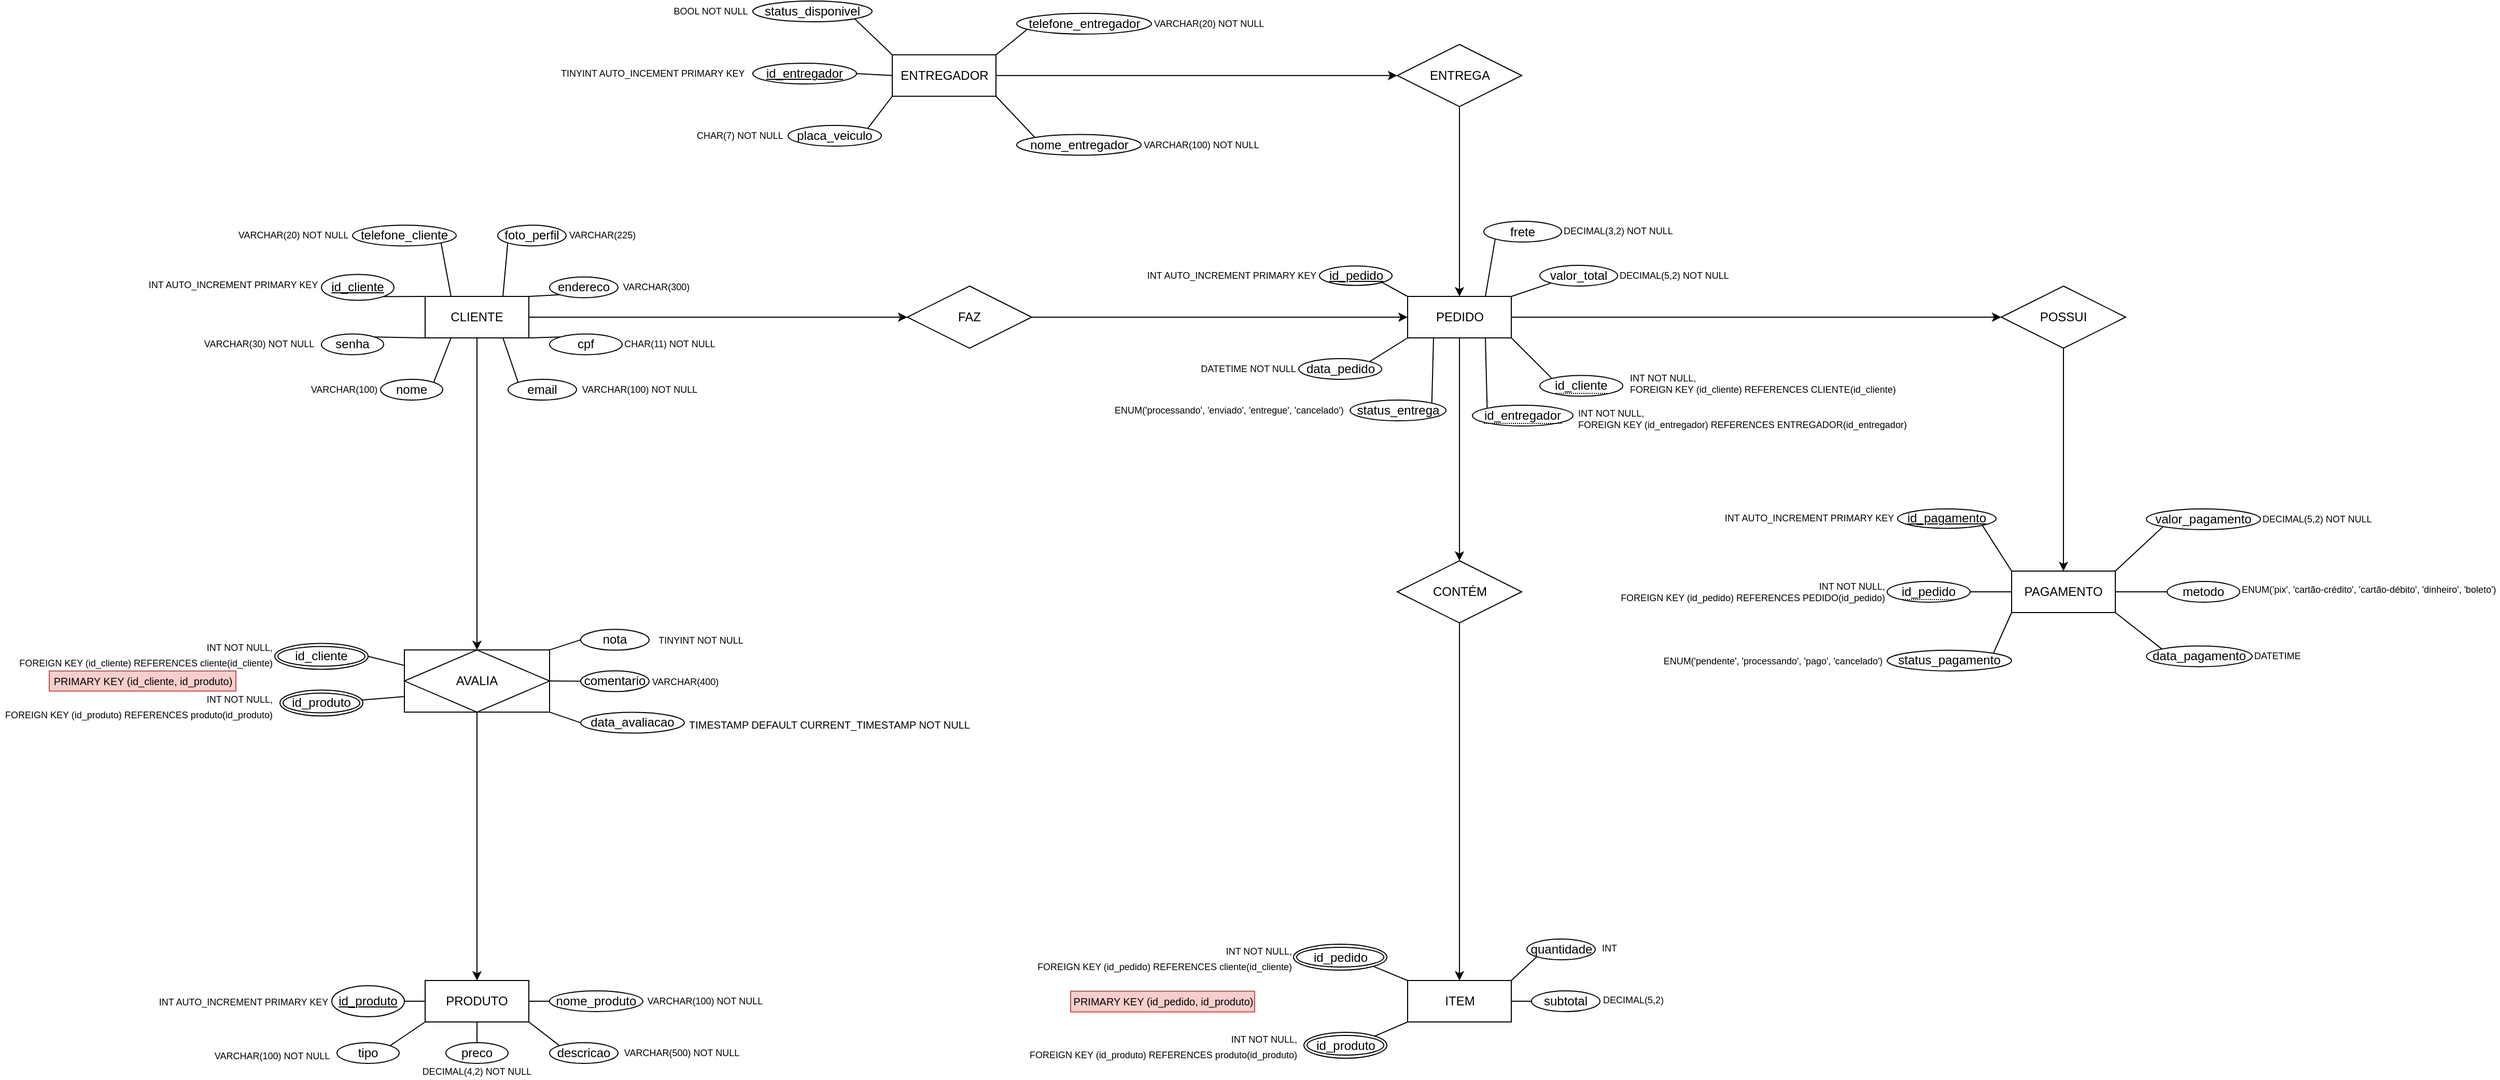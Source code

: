 <mxfile version="28.2.8">
  <diagram name="Página-1" id="5tbWaskGg8LoQVIy_5HE">
    <mxGraphModel dx="1188" dy="1817" grid="1" gridSize="10" guides="1" tooltips="1" connect="1" arrows="1" fold="1" page="1" pageScale="1" pageWidth="827" pageHeight="1169" math="0" shadow="0">
      <root>
        <mxCell id="0" />
        <mxCell id="1" parent="0" />
        <mxCell id="GDmbhIwBisRatjKbLVtx-1" style="edgeStyle=orthogonalEdgeStyle;rounded=0;orthogonalLoop=1;jettySize=auto;html=1;entryX=0.5;entryY=0;entryDx=0;entryDy=0;" edge="1" parent="1" source="GDmbhIwBisRatjKbLVtx-3" target="GDmbhIwBisRatjKbLVtx-117">
          <mxGeometry relative="1" as="geometry">
            <mxPoint x="860" y="515" as="targetPoint" />
          </mxGeometry>
        </mxCell>
        <mxCell id="GDmbhIwBisRatjKbLVtx-2" style="edgeStyle=orthogonalEdgeStyle;rounded=0;orthogonalLoop=1;jettySize=auto;html=1;" edge="1" parent="1" source="GDmbhIwBisRatjKbLVtx-3" target="GDmbhIwBisRatjKbLVtx-10">
          <mxGeometry relative="1" as="geometry">
            <mxPoint x="1030" y="195" as="targetPoint" />
          </mxGeometry>
        </mxCell>
        <mxCell id="GDmbhIwBisRatjKbLVtx-3" value="CLIENTE" style="whiteSpace=wrap;html=1;align=center;" vertex="1" parent="1">
          <mxGeometry x="810" y="175" width="100" height="40" as="geometry" />
        </mxCell>
        <mxCell id="GDmbhIwBisRatjKbLVtx-4" value="ITEM" style="whiteSpace=wrap;html=1;align=center;" vertex="1" parent="1">
          <mxGeometry x="1757.5" y="835" width="100" height="40" as="geometry" />
        </mxCell>
        <mxCell id="GDmbhIwBisRatjKbLVtx-5" style="edgeStyle=orthogonalEdgeStyle;rounded=0;orthogonalLoop=1;jettySize=auto;html=1;" edge="1" parent="1" source="GDmbhIwBisRatjKbLVtx-7" target="GDmbhIwBisRatjKbLVtx-12">
          <mxGeometry relative="1" as="geometry" />
        </mxCell>
        <mxCell id="GDmbhIwBisRatjKbLVtx-6" style="edgeStyle=orthogonalEdgeStyle;rounded=0;orthogonalLoop=1;jettySize=auto;html=1;" edge="1" parent="1" source="GDmbhIwBisRatjKbLVtx-7" target="GDmbhIwBisRatjKbLVtx-138">
          <mxGeometry relative="1" as="geometry" />
        </mxCell>
        <mxCell id="GDmbhIwBisRatjKbLVtx-7" value="PEDIDO" style="whiteSpace=wrap;html=1;align=center;" vertex="1" parent="1">
          <mxGeometry x="1757.5" y="175" width="100" height="40" as="geometry" />
        </mxCell>
        <mxCell id="GDmbhIwBisRatjKbLVtx-8" value="PRODUTO" style="whiteSpace=wrap;html=1;align=center;" vertex="1" parent="1">
          <mxGeometry x="810" y="835" width="100" height="40" as="geometry" />
        </mxCell>
        <mxCell id="GDmbhIwBisRatjKbLVtx-9" style="edgeStyle=orthogonalEdgeStyle;rounded=0;orthogonalLoop=1;jettySize=auto;html=1;" edge="1" parent="1" source="GDmbhIwBisRatjKbLVtx-10" target="GDmbhIwBisRatjKbLVtx-7">
          <mxGeometry relative="1" as="geometry">
            <mxPoint x="1750" y="190" as="sourcePoint" />
          </mxGeometry>
        </mxCell>
        <mxCell id="GDmbhIwBisRatjKbLVtx-10" value="FAZ" style="shape=rhombus;perimeter=rhombusPerimeter;whiteSpace=wrap;html=1;align=center;" vertex="1" parent="1">
          <mxGeometry x="1275" y="165" width="120" height="60" as="geometry" />
        </mxCell>
        <mxCell id="GDmbhIwBisRatjKbLVtx-11" style="edgeStyle=orthogonalEdgeStyle;rounded=0;orthogonalLoop=1;jettySize=auto;html=1;" edge="1" parent="1" source="GDmbhIwBisRatjKbLVtx-12" target="GDmbhIwBisRatjKbLVtx-4">
          <mxGeometry relative="1" as="geometry" />
        </mxCell>
        <mxCell id="GDmbhIwBisRatjKbLVtx-12" value="CONTÉM" style="shape=rhombus;perimeter=rhombusPerimeter;whiteSpace=wrap;html=1;align=center;" vertex="1" parent="1">
          <mxGeometry x="1747.5" y="430" width="120" height="60" as="geometry" />
        </mxCell>
        <mxCell id="GDmbhIwBisRatjKbLVtx-13" value="data_avaliacao" style="ellipse;whiteSpace=wrap;html=1;align=center;" vertex="1" parent="1">
          <mxGeometry x="960" y="576.31" width="100" height="20" as="geometry" />
        </mxCell>
        <mxCell id="GDmbhIwBisRatjKbLVtx-14" value="nota" style="ellipse;whiteSpace=wrap;html=1;align=center;" vertex="1" parent="1">
          <mxGeometry x="960" y="496.31" width="66" height="20" as="geometry" />
        </mxCell>
        <mxCell id="GDmbhIwBisRatjKbLVtx-15" value="comentario" style="ellipse;whiteSpace=wrap;html=1;align=center;" vertex="1" parent="1">
          <mxGeometry x="960" y="536.31" width="66" height="20" as="geometry" />
        </mxCell>
        <mxCell id="GDmbhIwBisRatjKbLVtx-16" value="id_cliente" style="ellipse;shape=doubleEllipse;margin=3;whiteSpace=wrap;html=1;align=center;" vertex="1" parent="1">
          <mxGeometry x="665" y="509.75" width="90" height="25" as="geometry" />
        </mxCell>
        <mxCell id="GDmbhIwBisRatjKbLVtx-17" value="id_produto" style="ellipse;shape=doubleEllipse;margin=3;whiteSpace=wrap;html=1;align=center;" vertex="1" parent="1">
          <mxGeometry x="670" y="554.75" width="80" height="25" as="geometry" />
        </mxCell>
        <mxCell id="GDmbhIwBisRatjKbLVtx-18" value="" style="endArrow=none;html=1;rounded=0;exitX=0;exitY=0.75;exitDx=0;exitDy=0;" edge="1" parent="1" source="GDmbhIwBisRatjKbLVtx-117" target="GDmbhIwBisRatjKbLVtx-17">
          <mxGeometry relative="1" as="geometry">
            <mxPoint x="830" y="560" as="sourcePoint" />
            <mxPoint x="1010" y="750" as="targetPoint" />
          </mxGeometry>
        </mxCell>
        <mxCell id="GDmbhIwBisRatjKbLVtx-19" value="" style="endArrow=none;html=1;rounded=0;exitX=0;exitY=0.25;exitDx=0;exitDy=0;entryX=1;entryY=0.5;entryDx=0;entryDy=0;" edge="1" parent="1" source="GDmbhIwBisRatjKbLVtx-117" target="GDmbhIwBisRatjKbLVtx-16">
          <mxGeometry relative="1" as="geometry">
            <mxPoint x="830" y="530" as="sourcePoint" />
            <mxPoint x="1110" y="640" as="targetPoint" />
          </mxGeometry>
        </mxCell>
        <mxCell id="GDmbhIwBisRatjKbLVtx-20" value="" style="endArrow=none;html=1;rounded=0;exitX=1;exitY=1;exitDx=0;exitDy=0;entryX=0;entryY=0.5;entryDx=0;entryDy=0;" edge="1" parent="1" source="GDmbhIwBisRatjKbLVtx-117" target="GDmbhIwBisRatjKbLVtx-13">
          <mxGeometry relative="1" as="geometry">
            <mxPoint x="884" y="563" as="sourcePoint" />
            <mxPoint x="1130" y="680" as="targetPoint" />
          </mxGeometry>
        </mxCell>
        <mxCell id="GDmbhIwBisRatjKbLVtx-21" value="" style="endArrow=none;html=1;rounded=0;exitX=1;exitY=0.5;exitDx=0;exitDy=0;entryX=0;entryY=0.5;entryDx=0;entryDy=0;" edge="1" parent="1" source="GDmbhIwBisRatjKbLVtx-117" target="GDmbhIwBisRatjKbLVtx-15">
          <mxGeometry relative="1" as="geometry">
            <mxPoint x="920" y="545" as="sourcePoint" />
            <mxPoint x="1120" y="660" as="targetPoint" />
          </mxGeometry>
        </mxCell>
        <mxCell id="GDmbhIwBisRatjKbLVtx-22" value="" style="endArrow=none;html=1;rounded=0;exitX=1;exitY=0;exitDx=0;exitDy=0;entryX=0;entryY=0.5;entryDx=0;entryDy=0;" edge="1" parent="1" source="GDmbhIwBisRatjKbLVtx-117" target="GDmbhIwBisRatjKbLVtx-14">
          <mxGeometry relative="1" as="geometry">
            <mxPoint x="890" y="530" as="sourcePoint" />
            <mxPoint x="1114" y="640" as="targetPoint" />
          </mxGeometry>
        </mxCell>
        <mxCell id="GDmbhIwBisRatjKbLVtx-23" value="preco" style="ellipse;whiteSpace=wrap;html=1;align=center;" vertex="1" parent="1">
          <mxGeometry x="830" y="895" width="60" height="20" as="geometry" />
        </mxCell>
        <mxCell id="GDmbhIwBisRatjKbLVtx-24" value="descricao" style="ellipse;whiteSpace=wrap;html=1;align=center;" vertex="1" parent="1">
          <mxGeometry x="930" y="895" width="66" height="20" as="geometry" />
        </mxCell>
        <mxCell id="GDmbhIwBisRatjKbLVtx-25" value="nome_produto" style="ellipse;whiteSpace=wrap;html=1;align=center;" vertex="1" parent="1">
          <mxGeometry x="930" y="845" width="90" height="20" as="geometry" />
        </mxCell>
        <mxCell id="GDmbhIwBisRatjKbLVtx-26" value="tipo" style="ellipse;whiteSpace=wrap;html=1;align=center;" vertex="1" parent="1">
          <mxGeometry x="725" y="895" width="60" height="20" as="geometry" />
        </mxCell>
        <mxCell id="GDmbhIwBisRatjKbLVtx-27" value="id_produto" style="ellipse;whiteSpace=wrap;html=1;align=center;fontStyle=4;" vertex="1" parent="1">
          <mxGeometry x="720" y="840" width="70" height="30" as="geometry" />
        </mxCell>
        <mxCell id="GDmbhIwBisRatjKbLVtx-28" value="" style="endArrow=none;html=1;rounded=0;exitX=1;exitY=0.5;exitDx=0;exitDy=0;entryX=0;entryY=0.5;entryDx=0;entryDy=0;" edge="1" parent="1" source="GDmbhIwBisRatjKbLVtx-8" target="GDmbhIwBisRatjKbLVtx-25">
          <mxGeometry relative="1" as="geometry">
            <mxPoint x="840" y="955" as="sourcePoint" />
            <mxPoint x="1000" y="955" as="targetPoint" />
          </mxGeometry>
        </mxCell>
        <mxCell id="GDmbhIwBisRatjKbLVtx-29" value="" style="endArrow=none;html=1;rounded=0;exitX=1;exitY=1;exitDx=0;exitDy=0;entryX=0;entryY=0;entryDx=0;entryDy=0;" edge="1" parent="1" source="GDmbhIwBisRatjKbLVtx-8" target="GDmbhIwBisRatjKbLVtx-24">
          <mxGeometry relative="1" as="geometry">
            <mxPoint x="836" y="995" as="sourcePoint" />
            <mxPoint x="996" y="995" as="targetPoint" />
          </mxGeometry>
        </mxCell>
        <mxCell id="GDmbhIwBisRatjKbLVtx-30" value="" style="endArrow=none;html=1;rounded=0;exitX=0;exitY=1;exitDx=0;exitDy=0;entryX=1;entryY=0;entryDx=0;entryDy=0;" edge="1" parent="1" source="GDmbhIwBisRatjKbLVtx-8" target="GDmbhIwBisRatjKbLVtx-26">
          <mxGeometry relative="1" as="geometry">
            <mxPoint x="1040" y="985" as="sourcePoint" />
            <mxPoint x="1200" y="985" as="targetPoint" />
          </mxGeometry>
        </mxCell>
        <mxCell id="GDmbhIwBisRatjKbLVtx-31" value="" style="endArrow=none;html=1;rounded=0;exitX=0.5;exitY=1;exitDx=0;exitDy=0;entryX=0.5;entryY=0;entryDx=0;entryDy=0;" edge="1" parent="1" source="GDmbhIwBisRatjKbLVtx-8" target="GDmbhIwBisRatjKbLVtx-23">
          <mxGeometry relative="1" as="geometry">
            <mxPoint x="1044" y="945" as="sourcePoint" />
            <mxPoint x="1204" y="945" as="targetPoint" />
          </mxGeometry>
        </mxCell>
        <mxCell id="GDmbhIwBisRatjKbLVtx-32" value="" style="endArrow=none;html=1;rounded=0;exitX=1;exitY=0;exitDx=0;exitDy=0;entryX=0;entryY=1;entryDx=0;entryDy=0;" edge="1" parent="1" source="GDmbhIwBisRatjKbLVtx-3" target="GDmbhIwBisRatjKbLVtx-35">
          <mxGeometry relative="1" as="geometry">
            <mxPoint x="1290" y="545" as="sourcePoint" />
            <mxPoint x="1450" y="545" as="targetPoint" />
          </mxGeometry>
        </mxCell>
        <mxCell id="GDmbhIwBisRatjKbLVtx-33" value="" style="endArrow=none;html=1;rounded=0;exitX=0;exitY=0;exitDx=0;exitDy=0;entryX=0.75;entryY=1;entryDx=0;entryDy=0;" edge="1" parent="1" source="GDmbhIwBisRatjKbLVtx-36" target="GDmbhIwBisRatjKbLVtx-3">
          <mxGeometry relative="1" as="geometry">
            <mxPoint x="1294" y="505" as="sourcePoint" />
            <mxPoint x="1454" y="505" as="targetPoint" />
          </mxGeometry>
        </mxCell>
        <mxCell id="GDmbhIwBisRatjKbLVtx-34" value="" style="endArrow=none;html=1;rounded=0;exitX=0;exitY=0.5;exitDx=0;exitDy=0;entryX=1;entryY=0.5;entryDx=0;entryDy=0;" edge="1" parent="1" source="GDmbhIwBisRatjKbLVtx-8" target="GDmbhIwBisRatjKbLVtx-27">
          <mxGeometry relative="1" as="geometry">
            <mxPoint x="1090" y="935" as="sourcePoint" />
            <mxPoint x="1250" y="935" as="targetPoint" />
          </mxGeometry>
        </mxCell>
        <mxCell id="GDmbhIwBisRatjKbLVtx-35" value="endereco" style="ellipse;whiteSpace=wrap;html=1;align=center;" vertex="1" parent="1">
          <mxGeometry x="930" y="156.25" width="66" height="20" as="geometry" />
        </mxCell>
        <mxCell id="GDmbhIwBisRatjKbLVtx-36" value="email" style="ellipse;whiteSpace=wrap;html=1;align=center;" vertex="1" parent="1">
          <mxGeometry x="890" y="255" width="66" height="20" as="geometry" />
        </mxCell>
        <mxCell id="GDmbhIwBisRatjKbLVtx-37" value="telefone_cliente" style="ellipse;whiteSpace=wrap;html=1;align=center;" vertex="1" parent="1">
          <mxGeometry x="740" y="106.25" width="100" height="20" as="geometry" />
        </mxCell>
        <mxCell id="GDmbhIwBisRatjKbLVtx-38" value="nome" style="ellipse;whiteSpace=wrap;html=1;align=center;" vertex="1" parent="1">
          <mxGeometry x="767" y="255" width="60" height="20" as="geometry" />
        </mxCell>
        <mxCell id="GDmbhIwBisRatjKbLVtx-39" value="id_cliente" style="ellipse;whiteSpace=wrap;html=1;align=center;fontStyle=4;" vertex="1" parent="1">
          <mxGeometry x="710" y="153.75" width="70" height="25" as="geometry" />
        </mxCell>
        <mxCell id="GDmbhIwBisRatjKbLVtx-40" value="cpf" style="ellipse;whiteSpace=wrap;html=1;align=center;" vertex="1" parent="1">
          <mxGeometry x="930" y="211.25" width="70" height="20" as="geometry" />
        </mxCell>
        <mxCell id="GDmbhIwBisRatjKbLVtx-41" value="" style="endArrow=none;html=1;rounded=0;exitX=0.25;exitY=1;exitDx=0;exitDy=0;entryX=1;entryY=0;entryDx=0;entryDy=0;" edge="1" parent="1" source="GDmbhIwBisRatjKbLVtx-3" target="GDmbhIwBisRatjKbLVtx-38">
          <mxGeometry relative="1" as="geometry">
            <mxPoint x="940" y="555" as="sourcePoint" />
            <mxPoint x="1100" y="555" as="targetPoint" />
          </mxGeometry>
        </mxCell>
        <mxCell id="GDmbhIwBisRatjKbLVtx-42" value="" style="endArrow=none;html=1;rounded=0;exitX=0;exitY=0;exitDx=0;exitDy=0;entryX=1;entryY=1;entryDx=0;entryDy=0;" edge="1" parent="1" source="GDmbhIwBisRatjKbLVtx-3" target="GDmbhIwBisRatjKbLVtx-39">
          <mxGeometry relative="1" as="geometry">
            <mxPoint x="970" y="595" as="sourcePoint" />
            <mxPoint x="1130" y="595" as="targetPoint" />
          </mxGeometry>
        </mxCell>
        <mxCell id="GDmbhIwBisRatjKbLVtx-43" value="" style="endArrow=none;html=1;rounded=0;exitX=1;exitY=1;exitDx=0;exitDy=0;entryX=0;entryY=0;entryDx=0;entryDy=0;" edge="1" parent="1" source="GDmbhIwBisRatjKbLVtx-3" target="GDmbhIwBisRatjKbLVtx-40">
          <mxGeometry relative="1" as="geometry">
            <mxPoint x="820" y="555" as="sourcePoint" />
            <mxPoint x="980" y="555" as="targetPoint" />
          </mxGeometry>
        </mxCell>
        <mxCell id="GDmbhIwBisRatjKbLVtx-44" value="" style="endArrow=none;html=1;rounded=0;exitX=1;exitY=1;exitDx=0;exitDy=0;entryX=0.25;entryY=0;entryDx=0;entryDy=0;" edge="1" parent="1" source="GDmbhIwBisRatjKbLVtx-37" target="GDmbhIwBisRatjKbLVtx-3">
          <mxGeometry relative="1" as="geometry">
            <mxPoint x="1140" y="455" as="sourcePoint" />
            <mxPoint x="1300" y="455" as="targetPoint" />
          </mxGeometry>
        </mxCell>
        <mxCell id="GDmbhIwBisRatjKbLVtx-45" value="id_pedido" style="ellipse;whiteSpace=wrap;html=1;align=center;fontStyle=4;" vertex="1" parent="1">
          <mxGeometry x="1672.5" y="145.63" width="70" height="18.75" as="geometry" />
        </mxCell>
        <mxCell id="GDmbhIwBisRatjKbLVtx-46" value="data_pedido" style="ellipse;whiteSpace=wrap;html=1;align=center;" vertex="1" parent="1">
          <mxGeometry x="1652.5" y="235" width="80" height="20" as="geometry" />
        </mxCell>
        <mxCell id="GDmbhIwBisRatjKbLVtx-47" value="&lt;span style=&quot;border-bottom: 1px dotted&quot;&gt;id_cliente&lt;/span&gt;" style="ellipse;whiteSpace=wrap;html=1;align=center;" vertex="1" parent="1">
          <mxGeometry x="1885" y="251.25" width="80" height="20" as="geometry" />
        </mxCell>
        <mxCell id="GDmbhIwBisRatjKbLVtx-48" value="valor_total" style="ellipse;whiteSpace=wrap;html=1;align=center;" vertex="1" parent="1">
          <mxGeometry x="1885" y="145" width="75" height="20" as="geometry" />
        </mxCell>
        <mxCell id="GDmbhIwBisRatjKbLVtx-49" value="status_entrega" style="ellipse;whiteSpace=wrap;html=1;align=center;" vertex="1" parent="1">
          <mxGeometry x="1702" y="275" width="92.5" height="20" as="geometry" />
        </mxCell>
        <mxCell id="GDmbhIwBisRatjKbLVtx-50" value="" style="endArrow=none;html=1;rounded=0;exitX=1;exitY=0;exitDx=0;exitDy=0;entryX=0;entryY=1;entryDx=0;entryDy=0;" edge="1" parent="1" source="GDmbhIwBisRatjKbLVtx-7" target="GDmbhIwBisRatjKbLVtx-48">
          <mxGeometry relative="1" as="geometry">
            <mxPoint x="1385" y="565" as="sourcePoint" />
            <mxPoint x="1545" y="565" as="targetPoint" />
          </mxGeometry>
        </mxCell>
        <mxCell id="GDmbhIwBisRatjKbLVtx-51" value="" style="endArrow=none;html=1;rounded=0;exitX=1;exitY=1;exitDx=0;exitDy=0;entryX=0;entryY=0;entryDx=0;entryDy=0;" edge="1" parent="1" source="GDmbhIwBisRatjKbLVtx-7" target="GDmbhIwBisRatjKbLVtx-47">
          <mxGeometry relative="1" as="geometry">
            <mxPoint x="1385" y="585" as="sourcePoint" />
            <mxPoint x="1545" y="585" as="targetPoint" />
          </mxGeometry>
        </mxCell>
        <mxCell id="GDmbhIwBisRatjKbLVtx-52" value="" style="endArrow=none;html=1;rounded=0;exitX=0.25;exitY=1;exitDx=0;exitDy=0;entryX=1;entryY=0;entryDx=0;entryDy=0;" edge="1" parent="1" source="GDmbhIwBisRatjKbLVtx-7" target="GDmbhIwBisRatjKbLVtx-49">
          <mxGeometry relative="1" as="geometry">
            <mxPoint x="1545" y="565" as="sourcePoint" />
            <mxPoint x="1705" y="565" as="targetPoint" />
          </mxGeometry>
        </mxCell>
        <mxCell id="GDmbhIwBisRatjKbLVtx-53" value="" style="endArrow=none;html=1;rounded=0;exitX=0;exitY=1;exitDx=0;exitDy=0;entryX=1;entryY=0;entryDx=0;entryDy=0;" edge="1" parent="1" source="GDmbhIwBisRatjKbLVtx-7" target="GDmbhIwBisRatjKbLVtx-46">
          <mxGeometry relative="1" as="geometry">
            <mxPoint x="1735" y="129" as="sourcePoint" />
            <mxPoint x="1895" y="129" as="targetPoint" />
          </mxGeometry>
        </mxCell>
        <mxCell id="GDmbhIwBisRatjKbLVtx-54" value="" style="endArrow=none;html=1;rounded=0;exitX=0;exitY=0;exitDx=0;exitDy=0;entryX=1;entryY=1;entryDx=0;entryDy=0;" edge="1" parent="1" source="GDmbhIwBisRatjKbLVtx-7" target="GDmbhIwBisRatjKbLVtx-45">
          <mxGeometry relative="1" as="geometry">
            <mxPoint x="1585" y="505" as="sourcePoint" />
            <mxPoint x="1745" y="505" as="targetPoint" />
          </mxGeometry>
        </mxCell>
        <mxCell id="GDmbhIwBisRatjKbLVtx-55" value="id_produto" style="ellipse;shape=doubleEllipse;margin=3;whiteSpace=wrap;html=1;align=center;" vertex="1" parent="1">
          <mxGeometry x="1657.5" y="885" width="80" height="25" as="geometry" />
        </mxCell>
        <mxCell id="GDmbhIwBisRatjKbLVtx-56" value="id_pedido" style="ellipse;shape=doubleEllipse;margin=3;whiteSpace=wrap;html=1;align=center;" vertex="1" parent="1">
          <mxGeometry x="1647.5" y="800" width="90" height="25" as="geometry" />
        </mxCell>
        <mxCell id="GDmbhIwBisRatjKbLVtx-57" value="quantidade" style="ellipse;whiteSpace=wrap;html=1;align=center;" vertex="1" parent="1">
          <mxGeometry x="1872.5" y="795" width="66" height="20" as="geometry" />
        </mxCell>
        <mxCell id="GDmbhIwBisRatjKbLVtx-58" value="subtotal" style="ellipse;whiteSpace=wrap;html=1;align=center;" vertex="1" parent="1">
          <mxGeometry x="1877" y="845" width="66" height="20" as="geometry" />
        </mxCell>
        <mxCell id="GDmbhIwBisRatjKbLVtx-59" value="" style="endArrow=none;html=1;rounded=0;exitX=1;exitY=0;exitDx=0;exitDy=0;entryX=0;entryY=1;entryDx=0;entryDy=0;" edge="1" parent="1" source="GDmbhIwBisRatjKbLVtx-55" target="GDmbhIwBisRatjKbLVtx-4">
          <mxGeometry relative="1" as="geometry">
            <mxPoint x="1547.5" y="955" as="sourcePoint" />
            <mxPoint x="1707.5" y="955" as="targetPoint" />
          </mxGeometry>
        </mxCell>
        <mxCell id="GDmbhIwBisRatjKbLVtx-60" value="" style="endArrow=none;html=1;rounded=0;exitX=1;exitY=0;exitDx=0;exitDy=0;entryX=0;entryY=1;entryDx=0;entryDy=0;" edge="1" parent="1" source="GDmbhIwBisRatjKbLVtx-4" target="GDmbhIwBisRatjKbLVtx-57">
          <mxGeometry relative="1" as="geometry">
            <mxPoint x="1547.5" y="995" as="sourcePoint" />
            <mxPoint x="1707.5" y="995" as="targetPoint" />
          </mxGeometry>
        </mxCell>
        <mxCell id="GDmbhIwBisRatjKbLVtx-61" value="" style="endArrow=none;html=1;rounded=0;exitX=0;exitY=0;exitDx=0;exitDy=0;entryX=1;entryY=1;entryDx=0;entryDy=0;" edge="1" parent="1" source="GDmbhIwBisRatjKbLVtx-4" target="GDmbhIwBisRatjKbLVtx-56">
          <mxGeometry relative="1" as="geometry">
            <mxPoint x="1427.5" y="985" as="sourcePoint" />
            <mxPoint x="1587.5" y="985" as="targetPoint" />
          </mxGeometry>
        </mxCell>
        <mxCell id="GDmbhIwBisRatjKbLVtx-62" value="" style="endArrow=none;html=1;rounded=0;exitX=1;exitY=0.5;exitDx=0;exitDy=0;entryX=0;entryY=0.5;entryDx=0;entryDy=0;" edge="1" parent="1" source="GDmbhIwBisRatjKbLVtx-4" target="GDmbhIwBisRatjKbLVtx-58">
          <mxGeometry relative="1" as="geometry">
            <mxPoint x="1587.5" y="975" as="sourcePoint" />
            <mxPoint x="1747.5" y="975" as="targetPoint" />
          </mxGeometry>
        </mxCell>
        <mxCell id="GDmbhIwBisRatjKbLVtx-63" value="INT AUTO_INCREMENT PRIMARY KEY" style="text;html=1;whiteSpace=wrap;strokeColor=none;fillColor=none;align=center;verticalAlign=middle;rounded=0;fontSize=9;" vertex="1" parent="1">
          <mxGeometry x="540" y="158.13" width="170" height="12.5" as="geometry" />
        </mxCell>
        <mxCell id="GDmbhIwBisRatjKbLVtx-64" value="VARCHAR(100)" style="text;html=1;whiteSpace=wrap;strokeColor=none;fillColor=none;align=center;verticalAlign=middle;rounded=0;fontSize=9;" vertex="1" parent="1">
          <mxGeometry x="697" y="258.75" width="70" height="12.5" as="geometry" />
        </mxCell>
        <mxCell id="GDmbhIwBisRatjKbLVtx-65" value="&lt;span style=&quot;white-space: normal;&quot;&gt;&lt;font style=&quot;font-size: 9px;&quot;&gt;INT AUTO_INCREMENT PRIMARY KEY&lt;/font&gt;&lt;/span&gt;" style="text;html=1;whiteSpace=wrap;strokeColor=none;fillColor=none;align=center;verticalAlign=middle;rounded=0;" vertex="1" parent="1">
          <mxGeometry x="550" y="848.75" width="170" height="12.5" as="geometry" />
        </mxCell>
        <mxCell id="GDmbhIwBisRatjKbLVtx-66" value="VARCHAR(100) NOT NULL" style="text;html=1;whiteSpace=wrap;strokeColor=none;fillColor=none;align=center;verticalAlign=middle;rounded=0;fontSize=9;" vertex="1" parent="1">
          <mxGeometry x="1020" y="848.75" width="120" height="12.5" as="geometry" />
        </mxCell>
        <mxCell id="GDmbhIwBisRatjKbLVtx-67" value="VARCHAR(500) NOT NULL" style="text;html=1;whiteSpace=wrap;strokeColor=none;fillColor=none;align=center;verticalAlign=middle;rounded=0;fontSize=9;" vertex="1" parent="1">
          <mxGeometry x="996" y="897.5" width="123" height="15" as="geometry" />
        </mxCell>
        <mxCell id="GDmbhIwBisRatjKbLVtx-68" value="DECIMAL(4,2) NOT NULL" style="text;html=1;whiteSpace=wrap;strokeColor=none;fillColor=none;align=center;verticalAlign=middle;rounded=0;fontSize=9;" vertex="1" parent="1">
          <mxGeometry x="800" y="915" width="120" height="15" as="geometry" />
        </mxCell>
        <mxCell id="GDmbhIwBisRatjKbLVtx-69" value="VARCHAR(100) NOT NULL" style="text;html=1;whiteSpace=wrap;strokeColor=none;fillColor=none;align=center;verticalAlign=middle;rounded=0;fontSize=9;" vertex="1" parent="1">
          <mxGeometry x="605" y="900" width="115" height="15" as="geometry" />
        </mxCell>
        <mxCell id="GDmbhIwBisRatjKbLVtx-70" value="VARCHAR(20) NOT NULL" style="text;html=1;whiteSpace=wrap;strokeColor=none;fillColor=none;align=center;verticalAlign=middle;rounded=0;fontSize=9;" vertex="1" parent="1">
          <mxGeometry x="627.5" y="110" width="110" height="12.5" as="geometry" />
        </mxCell>
        <mxCell id="GDmbhIwBisRatjKbLVtx-71" value="VARCHAR(225)" style="text;html=1;whiteSpace=wrap;strokeColor=none;fillColor=none;align=center;verticalAlign=middle;rounded=0;fontSize=9;" vertex="1" parent="1">
          <mxGeometry x="946" y="110" width="70" height="12.5" as="geometry" />
        </mxCell>
        <mxCell id="GDmbhIwBisRatjKbLVtx-72" value="CHAR(11) NOT NULL" style="text;html=1;whiteSpace=wrap;strokeColor=none;fillColor=none;align=center;verticalAlign=middle;rounded=0;fontSize=9;" vertex="1" parent="1">
          <mxGeometry x="1000" y="215" width="92" height="12.5" as="geometry" />
        </mxCell>
        <mxCell id="GDmbhIwBisRatjKbLVtx-73" value="VARCHAR(100) NOT NULL" style="text;html=1;whiteSpace=wrap;strokeColor=none;fillColor=none;align=center;verticalAlign=middle;rounded=0;fontSize=9;" vertex="1" parent="1">
          <mxGeometry x="956" y="258.75" width="122" height="12.5" as="geometry" />
        </mxCell>
        <mxCell id="GDmbhIwBisRatjKbLVtx-74" value="INT AUTO_INCREMENT PRIMARY KEY" style="text;html=1;whiteSpace=wrap;strokeColor=none;fillColor=none;align=center;verticalAlign=middle;rounded=0;fontSize=9;" vertex="1" parent="1">
          <mxGeometry x="1502.5" y="148.76" width="170" height="12.5" as="geometry" />
        </mxCell>
        <mxCell id="GDmbhIwBisRatjKbLVtx-75" value="INT NOT NULL,&lt;div&gt;FOREIGN KEY (id_pedido) REFERENCES PEDIDO(id_pedido)&lt;/div&gt;" style="text;html=1;whiteSpace=wrap;strokeColor=none;fillColor=none;align=right;verticalAlign=middle;rounded=0;fontSize=9;" vertex="1" parent="1">
          <mxGeometry x="1930" y="446.88" width="290" height="26.25" as="geometry" />
        </mxCell>
        <mxCell id="GDmbhIwBisRatjKbLVtx-76" value="DECIMAL(5,2) NOT NULL" style="text;html=1;whiteSpace=wrap;strokeColor=none;fillColor=none;align=left;verticalAlign=middle;rounded=0;fontSize=9;" vertex="1" parent="1">
          <mxGeometry x="1960" y="146.88" width="112.5" height="16.25" as="geometry" />
        </mxCell>
        <mxCell id="GDmbhIwBisRatjKbLVtx-77" value="&lt;span style=&quot;white-space: normal;&quot;&gt;&lt;font style=&quot;font-size: 9px;&quot;&gt;INT NOT NULL,&lt;/font&gt;&lt;/span&gt;&lt;div&gt;&lt;span style=&quot;white-space: normal;&quot;&gt;&lt;font style=&quot;font-size: 9px;&quot;&gt;FOREIGN KEY (id_cliente) REFERENCES cliente(id_cliente)&lt;/font&gt;&lt;/span&gt;&lt;/div&gt;" style="text;html=1;whiteSpace=wrap;strokeColor=none;fillColor=none;align=right;verticalAlign=middle;rounded=0;" vertex="1" parent="1">
          <mxGeometry x="410" y="506" width="255" height="28.75" as="geometry" />
        </mxCell>
        <mxCell id="GDmbhIwBisRatjKbLVtx-78" value="&lt;span style=&quot;white-space: normal;&quot;&gt;&lt;font style=&quot;font-size: 9px;&quot;&gt;INT NOT NULL,&lt;/font&gt;&lt;/span&gt;&lt;div&gt;&lt;span style=&quot;white-space: normal;&quot;&gt;&lt;font style=&quot;font-size: 9px;&quot;&gt;FOREIGN KEY (id_produto) REFERENCES produto(id_produto)&lt;/font&gt;&lt;/span&gt;&lt;/div&gt;" style="text;html=1;whiteSpace=wrap;strokeColor=none;fillColor=none;align=right;verticalAlign=middle;rounded=0;" vertex="1" parent="1">
          <mxGeometry x="400" y="555.75" width="265" height="28.75" as="geometry" />
        </mxCell>
        <mxCell id="GDmbhIwBisRatjKbLVtx-79" value="&lt;font size=&quot;1&quot;&gt;PRIMARY KEY (id_cliente, id_produto)&lt;/font&gt;" style="text;html=1;whiteSpace=wrap;strokeColor=#b85450;fillColor=#f8cecc;align=center;verticalAlign=middle;rounded=0;" vertex="1" parent="1">
          <mxGeometry x="447.5" y="536.37" width="180" height="19.38" as="geometry" />
        </mxCell>
        <mxCell id="GDmbhIwBisRatjKbLVtx-80" value="&lt;span style=&quot;white-space: normal;&quot;&gt;&lt;font style=&quot;font-size: 9px;&quot;&gt;VARCHAR(400)&lt;/font&gt;&lt;/span&gt;" style="text;html=1;whiteSpace=wrap;strokeColor=none;fillColor=none;align=center;verticalAlign=middle;rounded=0;" vertex="1" parent="1">
          <mxGeometry x="1026" y="540.06" width="70" height="12.5" as="geometry" />
        </mxCell>
        <mxCell id="GDmbhIwBisRatjKbLVtx-81" value="&lt;font size=&quot;1&quot;&gt;TIMESTAMP DEFAULT CURRENT_TIMESTAMP NOT NULL&lt;/font&gt;" style="text;html=1;whiteSpace=wrap;strokeColor=none;fillColor=none;align=center;verticalAlign=middle;rounded=0;" vertex="1" parent="1">
          <mxGeometry x="1060" y="581.31" width="280" height="12.5" as="geometry" />
        </mxCell>
        <mxCell id="GDmbhIwBisRatjKbLVtx-82" value="&lt;span style=&quot;white-space: normal;&quot;&gt;&lt;font style=&quot;font-size: 9px;&quot;&gt;TINYINT NOT NULL&lt;/font&gt;&lt;/span&gt;" style="text;html=1;whiteSpace=wrap;strokeColor=none;fillColor=none;align=center;verticalAlign=middle;rounded=0;" vertex="1" parent="1">
          <mxGeometry x="1026" y="500.06" width="100" height="12.5" as="geometry" />
        </mxCell>
        <mxCell id="GDmbhIwBisRatjKbLVtx-83" value="&lt;span style=&quot;white-space: normal;&quot;&gt;&lt;font style=&quot;font-size: 9px;&quot;&gt;INT NOT NULL,&lt;/font&gt;&lt;/span&gt;&lt;div&gt;&lt;span style=&quot;white-space: normal;&quot;&gt;&lt;font style=&quot;font-size: 9px;&quot;&gt;FOREIGN KEY (id_pedido) REFERENCES cliente(id_cliente)&lt;/font&gt;&lt;/span&gt;&lt;/div&gt;" style="text;html=1;whiteSpace=wrap;strokeColor=none;fillColor=none;align=right;verticalAlign=middle;rounded=0;" vertex="1" parent="1">
          <mxGeometry x="1392.5" y="798.13" width="255" height="28.75" as="geometry" />
        </mxCell>
        <mxCell id="GDmbhIwBisRatjKbLVtx-84" value="&lt;span style=&quot;white-space: normal;&quot;&gt;&lt;font style=&quot;font-size: 9px;&quot;&gt;INT NOT NULL,&lt;/font&gt;&lt;/span&gt;&lt;div&gt;&lt;span style=&quot;white-space: normal;&quot;&gt;&lt;font style=&quot;font-size: 9px;&quot;&gt;FOREIGN KEY (id_produto) REFERENCES produto(id_produto)&lt;/font&gt;&lt;/span&gt;&lt;/div&gt;" style="text;html=1;whiteSpace=wrap;strokeColor=none;fillColor=none;align=right;verticalAlign=middle;rounded=0;" vertex="1" parent="1">
          <mxGeometry x="1387.5" y="883.13" width="265" height="28.75" as="geometry" />
        </mxCell>
        <mxCell id="GDmbhIwBisRatjKbLVtx-85" value="&lt;font size=&quot;1&quot;&gt;PRIMARY KEY (id_pedido, id_produto)&lt;/font&gt;" style="text;html=1;whiteSpace=wrap;strokeColor=#b85450;fillColor=#f8cecc;align=center;verticalAlign=middle;rounded=0;" vertex="1" parent="1">
          <mxGeometry x="1432.5" y="845.31" width="177.5" height="20" as="geometry" />
        </mxCell>
        <mxCell id="GDmbhIwBisRatjKbLVtx-86" value="INT" style="text;html=1;whiteSpace=wrap;strokeColor=none;fillColor=none;align=left;verticalAlign=middle;rounded=0;fontSize=9;" vertex="1" parent="1">
          <mxGeometry x="1943" y="795" width="21.5" height="18.12" as="geometry" />
        </mxCell>
        <mxCell id="GDmbhIwBisRatjKbLVtx-87" value="DECIMAL(5,2)" style="text;html=1;whiteSpace=wrap;strokeColor=none;fillColor=none;align=left;verticalAlign=middle;rounded=0;fontSize=9;" vertex="1" parent="1">
          <mxGeometry x="1943.5" y="845.31" width="66.5" height="18.12" as="geometry" />
        </mxCell>
        <mxCell id="GDmbhIwBisRatjKbLVtx-88" value="DATETIME NOT NULL" style="text;html=1;whiteSpace=wrap;strokeColor=none;fillColor=none;align=center;verticalAlign=middle;rounded=0;fontSize=9;" vertex="1" parent="1">
          <mxGeometry x="1555" y="238.75" width="97.5" height="12.5" as="geometry" />
        </mxCell>
        <mxCell id="GDmbhIwBisRatjKbLVtx-89" style="edgeStyle=orthogonalEdgeStyle;rounded=0;orthogonalLoop=1;jettySize=auto;html=1;" edge="1" parent="1" source="GDmbhIwBisRatjKbLVtx-90" target="GDmbhIwBisRatjKbLVtx-92">
          <mxGeometry relative="1" as="geometry" />
        </mxCell>
        <mxCell id="GDmbhIwBisRatjKbLVtx-90" value="ENTREGADOR" style="whiteSpace=wrap;html=1;align=center;" vertex="1" parent="1">
          <mxGeometry x="1260.5" y="-58.13" width="100" height="40" as="geometry" />
        </mxCell>
        <mxCell id="GDmbhIwBisRatjKbLVtx-91" style="edgeStyle=orthogonalEdgeStyle;rounded=0;orthogonalLoop=1;jettySize=auto;html=1;" edge="1" parent="1" source="GDmbhIwBisRatjKbLVtx-92" target="GDmbhIwBisRatjKbLVtx-7">
          <mxGeometry relative="1" as="geometry" />
        </mxCell>
        <mxCell id="GDmbhIwBisRatjKbLVtx-92" value="ENTREGA" style="shape=rhombus;perimeter=rhombusPerimeter;whiteSpace=wrap;html=1;align=center;" vertex="1" parent="1">
          <mxGeometry x="1747.5" y="-68.13" width="120" height="60" as="geometry" />
        </mxCell>
        <mxCell id="GDmbhIwBisRatjKbLVtx-93" value="&lt;span style=&quot;border-bottom: 1px dotted&quot;&gt;id_entregador&lt;/span&gt;" style="ellipse;whiteSpace=wrap;html=1;align=center;" vertex="1" parent="1">
          <mxGeometry x="1820" y="280" width="97" height="20" as="geometry" />
        </mxCell>
        <mxCell id="GDmbhIwBisRatjKbLVtx-94" value="" style="endArrow=none;html=1;rounded=0;exitX=0.75;exitY=1;exitDx=0;exitDy=0;entryX=0;entryY=0;entryDx=0;entryDy=0;" edge="1" parent="1" source="GDmbhIwBisRatjKbLVtx-7" target="GDmbhIwBisRatjKbLVtx-93">
          <mxGeometry relative="1" as="geometry">
            <mxPoint x="1870" y="370" as="sourcePoint" />
            <mxPoint x="2030" y="370" as="targetPoint" />
          </mxGeometry>
        </mxCell>
        <mxCell id="GDmbhIwBisRatjKbLVtx-95" value="INT NOT NULL,&lt;div&gt;FOREIGN KEY (id_entregador) REFERENCES ENTREGADOR(id_entregador)&lt;/div&gt;" style="text;html=1;whiteSpace=wrap;strokeColor=none;fillColor=none;align=left;verticalAlign=middle;rounded=0;fontSize=9;" vertex="1" parent="1">
          <mxGeometry x="1920" y="280" width="320" height="25" as="geometry" />
        </mxCell>
        <mxCell id="GDmbhIwBisRatjKbLVtx-96" value="id_entregador" style="ellipse;whiteSpace=wrap;html=1;align=center;fontStyle=4;" vertex="1" parent="1">
          <mxGeometry x="1126" y="-50.01" width="100" height="20" as="geometry" />
        </mxCell>
        <mxCell id="GDmbhIwBisRatjKbLVtx-97" value="status_disponivel" style="ellipse;whiteSpace=wrap;html=1;align=center;" vertex="1" parent="1">
          <mxGeometry x="1126" y="-110" width="115" height="20" as="geometry" />
        </mxCell>
        <mxCell id="GDmbhIwBisRatjKbLVtx-98" value="placa_veiculo" style="ellipse;whiteSpace=wrap;html=1;align=center;" vertex="1" parent="1">
          <mxGeometry x="1160" y="10" width="90" height="20" as="geometry" />
        </mxCell>
        <mxCell id="GDmbhIwBisRatjKbLVtx-99" value="telefone_entregador" style="ellipse;whiteSpace=wrap;html=1;align=center;" vertex="1" parent="1">
          <mxGeometry x="1380.5" y="-98.13" width="130" height="20" as="geometry" />
        </mxCell>
        <mxCell id="GDmbhIwBisRatjKbLVtx-100" value="nome_entregador" style="ellipse;whiteSpace=wrap;html=1;align=center;" vertex="1" parent="1">
          <mxGeometry x="1380.5" y="18.75" width="120" height="20" as="geometry" />
        </mxCell>
        <mxCell id="GDmbhIwBisRatjKbLVtx-101" value="" style="endArrow=none;html=1;rounded=0;exitX=1;exitY=0.5;exitDx=0;exitDy=0;entryX=0;entryY=0.5;entryDx=0;entryDy=0;" edge="1" parent="1" source="GDmbhIwBisRatjKbLVtx-96" target="GDmbhIwBisRatjKbLVtx-90">
          <mxGeometry relative="1" as="geometry">
            <mxPoint x="1393" y="-38.13" as="sourcePoint" />
            <mxPoint x="1383" y="-28.13" as="targetPoint" />
          </mxGeometry>
        </mxCell>
        <mxCell id="GDmbhIwBisRatjKbLVtx-102" value="" style="endArrow=none;html=1;rounded=0;entryX=1;entryY=1;entryDx=0;entryDy=0;exitX=0;exitY=0;exitDx=0;exitDy=0;" edge="1" parent="1" source="GDmbhIwBisRatjKbLVtx-100" target="GDmbhIwBisRatjKbLVtx-90">
          <mxGeometry relative="1" as="geometry">
            <mxPoint x="1210.5" y="-3.13" as="sourcePoint" />
            <mxPoint x="1370.5" y="-3.13" as="targetPoint" />
          </mxGeometry>
        </mxCell>
        <mxCell id="GDmbhIwBisRatjKbLVtx-103" value="" style="endArrow=none;html=1;rounded=0;entryX=0;entryY=1;entryDx=0;entryDy=0;exitX=1;exitY=0;exitDx=0;exitDy=0;" edge="1" parent="1" source="GDmbhIwBisRatjKbLVtx-98" target="GDmbhIwBisRatjKbLVtx-90">
          <mxGeometry relative="1" as="geometry">
            <mxPoint x="620.5" y="-128.13" as="sourcePoint" />
            <mxPoint x="780.5" y="-128.13" as="targetPoint" />
          </mxGeometry>
        </mxCell>
        <mxCell id="GDmbhIwBisRatjKbLVtx-104" value="" style="endArrow=none;html=1;rounded=0;entryX=0;entryY=0;entryDx=0;entryDy=0;exitX=1;exitY=1;exitDx=0;exitDy=0;" edge="1" parent="1" source="GDmbhIwBisRatjKbLVtx-97" target="GDmbhIwBisRatjKbLVtx-90">
          <mxGeometry relative="1" as="geometry">
            <mxPoint x="610.5" y="-158.13" as="sourcePoint" />
            <mxPoint x="770.5" y="-158.13" as="targetPoint" />
          </mxGeometry>
        </mxCell>
        <mxCell id="GDmbhIwBisRatjKbLVtx-105" value="" style="endArrow=none;html=1;rounded=0;entryX=1;entryY=0;entryDx=0;entryDy=0;exitX=0.073;exitY=0.8;exitDx=0;exitDy=0;exitPerimeter=0;" edge="1" parent="1" source="GDmbhIwBisRatjKbLVtx-99" target="GDmbhIwBisRatjKbLVtx-90">
          <mxGeometry relative="1" as="geometry">
            <mxPoint x="633" y="-108.13" as="sourcePoint" />
            <mxPoint x="793" y="-108.13" as="targetPoint" />
          </mxGeometry>
        </mxCell>
        <mxCell id="GDmbhIwBisRatjKbLVtx-106" value="TINYINT AUTO_INCEMENT PRIMARY KEY" style="text;html=1;whiteSpace=wrap;strokeColor=none;fillColor=none;align=left;verticalAlign=middle;rounded=0;fontSize=9;" vertex="1" parent="1">
          <mxGeometry x="938.5" y="-48.13" width="187.5" height="16.25" as="geometry" />
        </mxCell>
        <mxCell id="GDmbhIwBisRatjKbLVtx-107" value="CHAR(7) NOT NULL" style="text;html=1;whiteSpace=wrap;strokeColor=none;fillColor=none;align=left;verticalAlign=middle;rounded=0;fontSize=9;" vertex="1" parent="1">
          <mxGeometry x="1070" y="11.88" width="90" height="16.25" as="geometry" />
        </mxCell>
        <mxCell id="GDmbhIwBisRatjKbLVtx-108" value="VARCHAR(100) NOT NULL" style="text;html=1;whiteSpace=wrap;strokeColor=none;fillColor=none;align=left;verticalAlign=middle;rounded=0;fontSize=9;" vertex="1" parent="1">
          <mxGeometry x="1500.5" y="20.62" width="115" height="16.25" as="geometry" />
        </mxCell>
        <mxCell id="GDmbhIwBisRatjKbLVtx-109" value="BOOL NOT NULL" style="text;html=1;whiteSpace=wrap;strokeColor=none;fillColor=none;align=center;verticalAlign=middle;rounded=0;fontSize=9;" vertex="1" parent="1">
          <mxGeometry x="1043.5" y="-108.12" width="82.5" height="16.25" as="geometry" />
        </mxCell>
        <mxCell id="GDmbhIwBisRatjKbLVtx-110" value="VARCHAR(20) NOT NULL" style="text;html=1;whiteSpace=wrap;strokeColor=none;fillColor=none;align=left;verticalAlign=middle;rounded=0;fontSize=9;" vertex="1" parent="1">
          <mxGeometry x="1510.5" y="-96.26" width="115" height="16.25" as="geometry" />
        </mxCell>
        <mxCell id="GDmbhIwBisRatjKbLVtx-111" value="PAGAMENTO" style="whiteSpace=wrap;html=1;align=center;" vertex="1" parent="1">
          <mxGeometry x="2340" y="440.0" width="100" height="40" as="geometry" />
        </mxCell>
        <mxCell id="GDmbhIwBisRatjKbLVtx-112" value="id_pagamento" style="ellipse;whiteSpace=wrap;html=1;align=center;fontStyle=4;" vertex="1" parent="1">
          <mxGeometry x="2230" y="379.99" width="95" height="18.75" as="geometry" />
        </mxCell>
        <mxCell id="GDmbhIwBisRatjKbLVtx-113" value="metodo" style="ellipse;whiteSpace=wrap;html=1;align=center;" vertex="1" parent="1">
          <mxGeometry x="2490" y="450" width="70" height="20" as="geometry" />
        </mxCell>
        <mxCell id="GDmbhIwBisRatjKbLVtx-114" value="data_pagamento" style="ellipse;whiteSpace=wrap;html=1;align=center;" vertex="1" parent="1">
          <mxGeometry x="2470" y="512.25" width="102" height="20" as="geometry" />
        </mxCell>
        <mxCell id="GDmbhIwBisRatjKbLVtx-115" value="&lt;span style=&quot;border-bottom: 1px dotted&quot;&gt;id_pedido&lt;/span&gt;" style="ellipse;whiteSpace=wrap;html=1;align=center;" vertex="1" parent="1">
          <mxGeometry x="2220" y="450" width="80" height="20" as="geometry" />
        </mxCell>
        <mxCell id="GDmbhIwBisRatjKbLVtx-116" style="edgeStyle=orthogonalEdgeStyle;rounded=0;orthogonalLoop=1;jettySize=auto;html=1;" edge="1" parent="1" source="GDmbhIwBisRatjKbLVtx-117" target="GDmbhIwBisRatjKbLVtx-8">
          <mxGeometry relative="1" as="geometry" />
        </mxCell>
        <mxCell id="GDmbhIwBisRatjKbLVtx-117" value="AVALIA" style="shape=associativeEntity;whiteSpace=wrap;html=1;align=center;" vertex="1" parent="1">
          <mxGeometry x="790" y="516.06" width="140" height="60" as="geometry" />
        </mxCell>
        <mxCell id="GDmbhIwBisRatjKbLVtx-118" value="ENUM(&#39;pendente&#39;, &#39;processando&#39;, &#39;pago&#39;, &#39;cancelado&#39;)" style="text;html=1;whiteSpace=wrap;strokeColor=none;fillColor=none;align=center;verticalAlign=middle;rounded=0;fontSize=9;" vertex="1" parent="1">
          <mxGeometry x="2000" y="518.5" width="220" height="16.25" as="geometry" />
        </mxCell>
        <mxCell id="GDmbhIwBisRatjKbLVtx-119" value="ENUM(&#39;pix&#39;, &#39;cartão-crédito&#39;, &#39;cartão-débito&#39;, &#39;dinheiro&#39;, &#39;boleto&#39;)" style="text;html=1;whiteSpace=wrap;strokeColor=none;fillColor=none;align=left;verticalAlign=middle;rounded=0;fontSize=9;" vertex="1" parent="1">
          <mxGeometry x="2560" y="450" width="250" height="16.25" as="geometry" />
        </mxCell>
        <mxCell id="GDmbhIwBisRatjKbLVtx-120" value="valor_pagamento" style="ellipse;whiteSpace=wrap;html=1;align=center;" vertex="1" parent="1">
          <mxGeometry x="2470" y="379.99" width="110" height="20" as="geometry" />
        </mxCell>
        <mxCell id="GDmbhIwBisRatjKbLVtx-121" value="status_pagamento" style="ellipse;whiteSpace=wrap;html=1;align=center;" vertex="1" parent="1">
          <mxGeometry x="2220" y="516.37" width="120" height="20" as="geometry" />
        </mxCell>
        <mxCell id="GDmbhIwBisRatjKbLVtx-122" value="INT AUTO_INCREMENT PRIMARY KEY" style="text;html=1;whiteSpace=wrap;strokeColor=none;fillColor=none;align=center;verticalAlign=middle;rounded=0;fontSize=9;" vertex="1" parent="1">
          <mxGeometry x="2060" y="383.11" width="170" height="12.5" as="geometry" />
        </mxCell>
        <mxCell id="GDmbhIwBisRatjKbLVtx-123" value="" style="endArrow=none;html=1;rounded=0;exitX=1;exitY=1;exitDx=0;exitDy=0;entryX=0;entryY=0;entryDx=0;entryDy=0;" edge="1" parent="1" source="GDmbhIwBisRatjKbLVtx-111" target="GDmbhIwBisRatjKbLVtx-114">
          <mxGeometry relative="1" as="geometry">
            <mxPoint x="2270" y="240" as="sourcePoint" />
            <mxPoint x="2430" y="240" as="targetPoint" />
          </mxGeometry>
        </mxCell>
        <mxCell id="GDmbhIwBisRatjKbLVtx-124" value="" style="endArrow=none;html=1;rounded=0;exitX=1;exitY=0;exitDx=0;exitDy=0;entryX=0;entryY=1;entryDx=0;entryDy=0;" edge="1" parent="1" source="GDmbhIwBisRatjKbLVtx-111" target="GDmbhIwBisRatjKbLVtx-120">
          <mxGeometry relative="1" as="geometry">
            <mxPoint x="2280" y="264.57" as="sourcePoint" />
            <mxPoint x="2440" y="264.57" as="targetPoint" />
          </mxGeometry>
        </mxCell>
        <mxCell id="GDmbhIwBisRatjKbLVtx-125" value="" style="endArrow=none;html=1;rounded=0;exitX=0;exitY=0.5;exitDx=0;exitDy=0;entryX=1;entryY=0.5;entryDx=0;entryDy=0;" edge="1" parent="1" source="GDmbhIwBisRatjKbLVtx-111" target="GDmbhIwBisRatjKbLVtx-115">
          <mxGeometry relative="1" as="geometry">
            <mxPoint x="2250" y="315.82" as="sourcePoint" />
            <mxPoint x="2410" y="315.82" as="targetPoint" />
          </mxGeometry>
        </mxCell>
        <mxCell id="GDmbhIwBisRatjKbLVtx-126" value="" style="endArrow=none;html=1;rounded=0;entryX=1;entryY=0.5;entryDx=0;entryDy=0;exitX=0;exitY=0.5;exitDx=0;exitDy=0;" edge="1" parent="1" source="GDmbhIwBisRatjKbLVtx-113" target="GDmbhIwBisRatjKbLVtx-111">
          <mxGeometry relative="1" as="geometry">
            <mxPoint x="2240" y="291.25" as="sourcePoint" />
            <mxPoint x="2400" y="291.25" as="targetPoint" />
          </mxGeometry>
        </mxCell>
        <mxCell id="GDmbhIwBisRatjKbLVtx-127" value="" style="endArrow=none;html=1;rounded=0;exitX=0;exitY=0;exitDx=0;exitDy=0;entryX=1;entryY=1;entryDx=0;entryDy=0;" edge="1" parent="1" source="GDmbhIwBisRatjKbLVtx-111" target="GDmbhIwBisRatjKbLVtx-112">
          <mxGeometry relative="1" as="geometry">
            <mxPoint x="2260" y="329.57" as="sourcePoint" />
            <mxPoint x="2420" y="329.57" as="targetPoint" />
          </mxGeometry>
        </mxCell>
        <mxCell id="GDmbhIwBisRatjKbLVtx-128" value="" style="endArrow=none;html=1;rounded=0;entryX=0;entryY=1;entryDx=0;entryDy=0;exitX=1;exitY=0;exitDx=0;exitDy=0;" edge="1" parent="1" source="GDmbhIwBisRatjKbLVtx-121" target="GDmbhIwBisRatjKbLVtx-111">
          <mxGeometry relative="1" as="geometry">
            <mxPoint x="2250" y="305" as="sourcePoint" />
            <mxPoint x="2410" y="305" as="targetPoint" />
          </mxGeometry>
        </mxCell>
        <mxCell id="GDmbhIwBisRatjKbLVtx-129" value="DECIMAL(5,2) NOT NULL" style="text;html=1;whiteSpace=wrap;strokeColor=none;fillColor=none;align=left;verticalAlign=middle;rounded=0;fontSize=9;" vertex="1" parent="1">
          <mxGeometry x="2580" y="381.87" width="112.5" height="16.25" as="geometry" />
        </mxCell>
        <mxCell id="GDmbhIwBisRatjKbLVtx-130" value="foto_perfil" style="ellipse;whiteSpace=wrap;html=1;align=center;" vertex="1" parent="1">
          <mxGeometry x="880" y="106.25" width="66" height="20" as="geometry" />
        </mxCell>
        <mxCell id="GDmbhIwBisRatjKbLVtx-131" value="" style="endArrow=none;html=1;rounded=0;exitX=0.75;exitY=0;exitDx=0;exitDy=0;entryX=0;entryY=1;entryDx=0;entryDy=0;" edge="1" parent="1" source="GDmbhIwBisRatjKbLVtx-3" target="GDmbhIwBisRatjKbLVtx-130">
          <mxGeometry relative="1" as="geometry">
            <mxPoint x="880" y="133" as="sourcePoint" />
            <mxPoint x="904" y="120" as="targetPoint" />
          </mxGeometry>
        </mxCell>
        <mxCell id="GDmbhIwBisRatjKbLVtx-132" value="senha" style="ellipse;whiteSpace=wrap;html=1;align=center;" vertex="1" parent="1">
          <mxGeometry x="710" y="211.25" width="60" height="20" as="geometry" />
        </mxCell>
        <mxCell id="GDmbhIwBisRatjKbLVtx-133" value="" style="endArrow=none;html=1;rounded=0;exitX=0;exitY=1;exitDx=0;exitDy=0;entryX=1;entryY=0;entryDx=0;entryDy=0;" edge="1" parent="1" source="GDmbhIwBisRatjKbLVtx-3" target="GDmbhIwBisRatjKbLVtx-132">
          <mxGeometry relative="1" as="geometry">
            <mxPoint x="779" y="205" as="sourcePoint" />
            <mxPoint x="755" y="232" as="targetPoint" />
          </mxGeometry>
        </mxCell>
        <mxCell id="GDmbhIwBisRatjKbLVtx-134" value="VARCHAR(30) NOT NULL" style="text;html=1;whiteSpace=wrap;strokeColor=none;fillColor=none;align=center;verticalAlign=middle;rounded=0;fontSize=9;" vertex="1" parent="1">
          <mxGeometry x="590" y="215" width="120" height="12.5" as="geometry" />
        </mxCell>
        <mxCell id="GDmbhIwBisRatjKbLVtx-135" value="VARCHAR(300)" style="text;html=1;whiteSpace=wrap;strokeColor=none;fillColor=none;align=center;verticalAlign=middle;rounded=0;fontSize=9;" vertex="1" parent="1">
          <mxGeometry x="996" y="160" width="74" height="12.5" as="geometry" />
        </mxCell>
        <mxCell id="GDmbhIwBisRatjKbLVtx-136" value="DATETIME" style="text;html=1;whiteSpace=wrap;strokeColor=none;fillColor=none;align=left;verticalAlign=middle;rounded=0;fontSize=9;" vertex="1" parent="1">
          <mxGeometry x="2572" y="514.13" width="112.5" height="16.25" as="geometry" />
        </mxCell>
        <mxCell id="GDmbhIwBisRatjKbLVtx-137" style="edgeStyle=orthogonalEdgeStyle;rounded=0;orthogonalLoop=1;jettySize=auto;html=1;" edge="1" parent="1" source="GDmbhIwBisRatjKbLVtx-138" target="GDmbhIwBisRatjKbLVtx-111">
          <mxGeometry relative="1" as="geometry" />
        </mxCell>
        <mxCell id="GDmbhIwBisRatjKbLVtx-138" value="POSSUI" style="shape=rhombus;perimeter=rhombusPerimeter;whiteSpace=wrap;html=1;align=center;" vertex="1" parent="1">
          <mxGeometry x="2330" y="165" width="120" height="60" as="geometry" />
        </mxCell>
        <mxCell id="GDmbhIwBisRatjKbLVtx-139" value="frete" style="ellipse;whiteSpace=wrap;html=1;align=center;" vertex="1" parent="1">
          <mxGeometry x="1831" y="102.5" width="75" height="20" as="geometry" />
        </mxCell>
        <mxCell id="GDmbhIwBisRatjKbLVtx-140" value="" style="endArrow=none;html=1;rounded=0;exitX=0.75;exitY=0;exitDx=0;exitDy=0;entryX=0;entryY=1;entryDx=0;entryDy=0;" edge="1" parent="1" source="GDmbhIwBisRatjKbLVtx-7" target="GDmbhIwBisRatjKbLVtx-139">
          <mxGeometry relative="1" as="geometry">
            <mxPoint x="1860" y="153" as="sourcePoint" />
            <mxPoint x="1898" y="140" as="targetPoint" />
          </mxGeometry>
        </mxCell>
        <mxCell id="GDmbhIwBisRatjKbLVtx-141" value="DECIMAL(3,2) NOT NULL" style="text;html=1;whiteSpace=wrap;strokeColor=none;fillColor=none;align=left;verticalAlign=middle;rounded=0;fontSize=9;" vertex="1" parent="1">
          <mxGeometry x="1906" y="104.37" width="112.5" height="16.25" as="geometry" />
        </mxCell>
        <mxCell id="GDmbhIwBisRatjKbLVtx-142" value="ENUM(&#39;processando&#39;, &#39;enviado&#39;, &#39;entregue&#39;, &#39;cancelado&#39;)" style="text;html=1;whiteSpace=wrap;strokeColor=none;fillColor=none;align=left;verticalAlign=middle;rounded=0;fontSize=9;" vertex="1" parent="1">
          <mxGeometry x="1472.5" y="276.88" width="230" height="16.25" as="geometry" />
        </mxCell>
        <mxCell id="GDmbhIwBisRatjKbLVtx-143" value="INT NOT NULL,&lt;div&gt;FOREIGN KEY (id_cliente) REFERENCES CLIENTE(id_cliente)&lt;/div&gt;" style="text;html=1;whiteSpace=wrap;strokeColor=none;fillColor=none;align=left;verticalAlign=middle;rounded=0;fontSize=9;" vertex="1" parent="1">
          <mxGeometry x="1970" y="246.25" width="320" height="25" as="geometry" />
        </mxCell>
      </root>
    </mxGraphModel>
  </diagram>
</mxfile>
